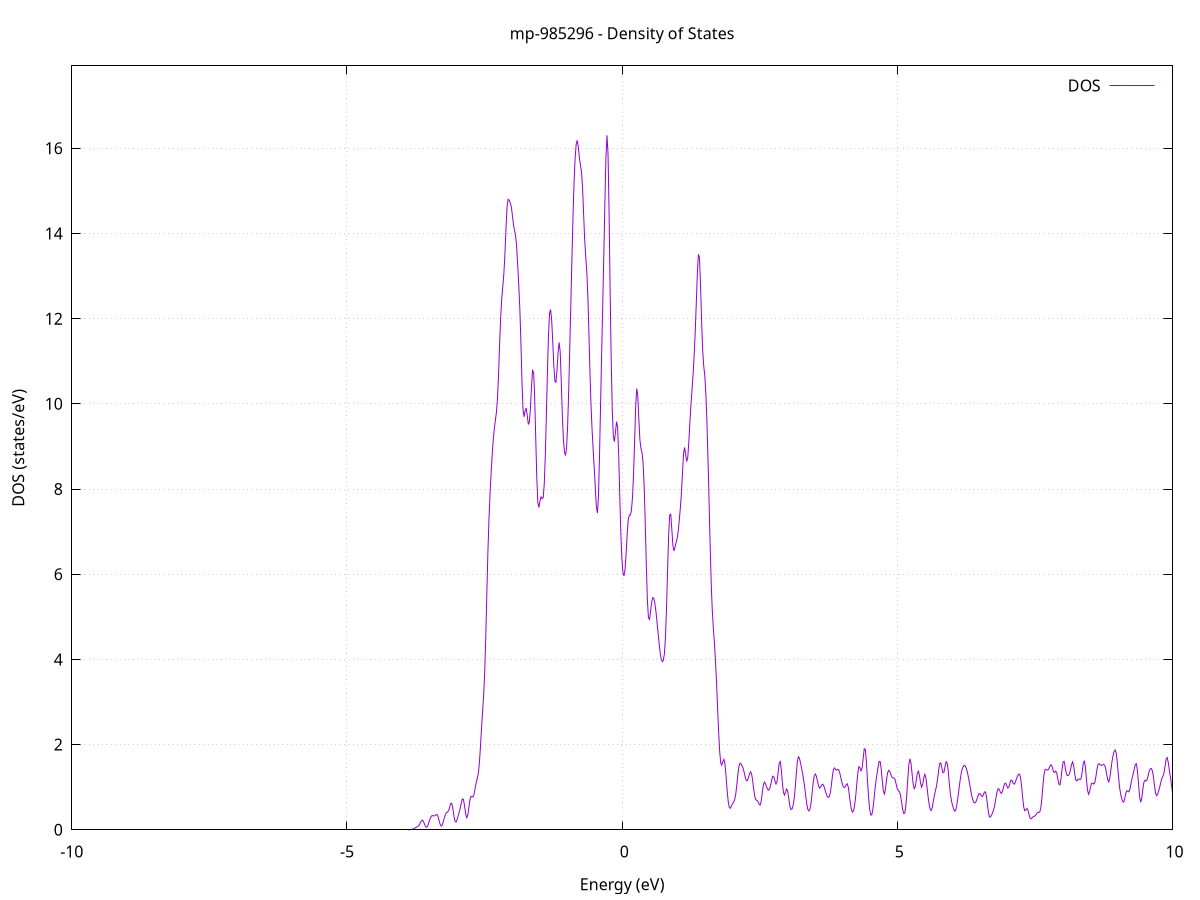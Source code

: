 set title 'mp-985296 - Density of States'
set xlabel 'Energy (eV)'
set ylabel 'DOS (states/eV)'
set grid
set xrange [-10:10]
set yrange [0:17.935]
set xzeroaxis lt -1
set terminal png size 800,600
set output 'mp-985296_dos_gnuplot.png'
plot '-' using 1:2 with lines title 'DOS'
-5.529800 0.000000
-5.510500 0.000000
-5.491200 0.000000
-5.471900 0.000000
-5.452600 0.000000
-5.433200 0.000000
-5.413900 0.000000
-5.394600 0.000000
-5.375300 0.000000
-5.356000 0.000000
-5.336600 0.000000
-5.317300 0.000000
-5.298000 0.000000
-5.278700 0.000000
-5.259400 0.000000
-5.240100 0.000000
-5.220700 0.000000
-5.201400 0.000000
-5.182100 0.000000
-5.162800 0.000000
-5.143500 0.000000
-5.124200 0.000000
-5.104800 0.000000
-5.085500 0.000000
-5.066200 0.000000
-5.046900 0.000000
-5.027600 0.000000
-5.008300 0.000000
-4.988900 0.000000
-4.969600 0.000000
-4.950300 0.000000
-4.931000 0.000000
-4.911700 0.000000
-4.892400 0.000000
-4.873000 0.000000
-4.853700 0.000000
-4.834400 0.000000
-4.815100 0.000000
-4.795800 0.000000
-4.776500 0.000000
-4.757100 0.000000
-4.737800 0.000000
-4.718500 0.000000
-4.699200 0.000000
-4.679900 0.000000
-4.660600 0.000000
-4.641200 0.000000
-4.621900 0.000000
-4.602600 0.000000
-4.583300 0.000000
-4.564000 0.000000
-4.544700 0.000000
-4.525300 0.000000
-4.506000 0.000000
-4.486700 0.000000
-4.467400 0.000000
-4.448100 0.000000
-4.428800 0.000000
-4.409400 0.000000
-4.390100 0.000000
-4.370800 0.000000
-4.351500 0.000000
-4.332200 0.000000
-4.312900 0.000000
-4.293500 0.000000
-4.274200 0.000000
-4.254900 0.000000
-4.235600 0.000000
-4.216300 0.000000
-4.197000 0.000000
-4.177600 0.000000
-4.158300 0.000000
-4.139000 0.000000
-4.119700 0.000000
-4.100400 0.000000
-4.081100 0.000000
-4.061700 0.000000
-4.042400 0.000000
-4.023100 0.000000
-4.003800 0.000000
-3.984500 0.000000
-3.965200 0.000000
-3.945800 0.000000
-3.926500 0.000000
-3.907200 0.000000
-3.887900 0.000100
-3.868600 0.000400
-3.849300 0.001500
-3.829900 0.004900
-3.810600 0.012100
-3.791300 0.023400
-3.772000 0.037100
-3.752700 0.051100
-3.733400 0.064300
-3.714000 0.077900
-3.694700 0.099400
-3.675400 0.139200
-3.656100 0.192500
-3.636800 0.228100
-3.617500 0.214600
-3.598100 0.156600
-3.578800 0.092000
-3.559500 0.058700
-3.540200 0.074000
-3.520900 0.134300
-3.501600 0.216400
-3.482200 0.287200
-3.462900 0.325400
-3.443600 0.332100
-3.424300 0.325100
-3.405000 0.328500
-3.385600 0.350100
-3.366300 0.359300
-3.347000 0.316100
-3.327700 0.223900
-3.308400 0.131600
-3.289100 0.087600
-3.269700 0.109600
-3.250400 0.185200
-3.231100 0.281100
-3.211800 0.359700
-3.192500 0.401000
-3.173200 0.416700
-3.153800 0.448200
-3.134500 0.527100
-3.115200 0.616500
-3.095900 0.624000
-3.076600 0.507000
-3.057300 0.331400
-3.037900 0.204700
-3.018600 0.180800
-2.999300 0.238400
-2.980000 0.325300
-2.960700 0.413900
-2.941400 0.515600
-2.922000 0.635900
-2.902700 0.726200
-2.883400 0.709900
-2.864100 0.568900
-2.844800 0.386000
-2.825500 0.284700
-2.806100 0.335300
-2.786800 0.507300
-2.767500 0.690700
-2.748200 0.782500
-2.728900 0.778800
-2.709600 0.770600
-2.690200 0.839700
-2.670900 0.976500
-2.651600 1.109700
-2.632300 1.206600
-2.613000 1.327600
-2.593700 1.569000
-2.574300 1.952600
-2.555000 2.388500
-2.535700 2.777300
-2.516400 3.157100
-2.497100 3.702200
-2.477800 4.531200
-2.458400 5.548700
-2.439100 6.524500
-2.419800 7.300900
-2.400500 7.882400
-2.381200 8.360500
-2.361900 8.790000
-2.342500 9.149300
-2.323200 9.413300
-2.303900 9.607100
-2.284600 9.799800
-2.265300 10.117800
-2.246000 10.670600
-2.226600 11.382800
-2.207300 12.027600
-2.188000 12.466000
-2.168700 12.752100
-2.149400 13.050800
-2.130100 13.513500
-2.110700 14.115400
-2.091400 14.611200
-2.072100 14.804300
-2.052800 14.783000
-2.033500 14.724500
-2.014200 14.630300
-1.994800 14.437500
-1.975500 14.216500
-1.956200 14.075800
-1.936900 13.958600
-1.917600 13.696800
-1.898300 13.266600
-1.878900 12.791900
-1.859600 12.253800
-1.840300 11.486700
-1.821000 10.562600
-1.801700 9.875600
-1.782400 9.696100
-1.763000 9.838500
-1.743700 9.900700
-1.724400 9.728000
-1.705100 9.525200
-1.685800 9.561000
-1.666500 9.902000
-1.647100 10.402000
-1.627800 10.782100
-1.608500 10.741200
-1.589200 10.152300
-1.569900 9.192100
-1.550600 8.247200
-1.531200 7.672000
-1.511900 7.565800
-1.492600 7.717200
-1.473300 7.817100
-1.454000 7.776000
-1.434600 7.794100
-1.415300 8.114500
-1.396000 8.796900
-1.376700 9.738900
-1.357400 10.761800
-1.338100 11.627600
-1.318700 12.128700
-1.299400 12.214400
-1.280100 11.954700
-1.260800 11.455200
-1.241500 10.898600
-1.222200 10.532400
-1.202800 10.507600
-1.183500 10.791000
-1.164200 11.202600
-1.144900 11.442400
-1.125600 11.217800
-1.106300 10.534200
-1.086900 9.742200
-1.067600 9.170900
-1.048300 8.870800
-1.029000 8.786900
-1.009700 8.966900
-0.990400 9.489000
-0.971000 10.315900
-0.951700 11.307300
-0.932400 12.341400
-0.913100 13.370900
-0.893800 14.348000
-0.874500 15.167900
-0.855100 15.748600
-0.835800 16.088600
-0.816500 16.188300
-0.797200 16.046300
-0.777900 15.790000
-0.758600 15.607300
-0.739200 15.457300
-0.719900 15.094200
-0.700600 14.475000
-0.681300 13.869500
-0.662000 13.468000
-0.642700 13.115100
-0.623300 12.533300
-0.604000 11.670700
-0.584700 10.738600
-0.565400 9.961900
-0.546100 9.386900
-0.526800 8.929900
-0.507400 8.496800
-0.488100 8.033000
-0.468800 7.597300
-0.449500 7.436400
-0.430200 7.831600
-0.410900 8.792600
-0.391500 10.012500
-0.372200 11.193700
-0.352900 12.302300
-0.333600 13.452300
-0.314300 14.670000
-0.295000 15.763900
-0.275600 16.304800
-0.256300 15.866000
-0.237000 14.460500
-0.217700 12.627300
-0.198400 10.986800
-0.179100 9.842700
-0.159700 9.231200
-0.140400 9.110500
-0.121100 9.337800
-0.101800 9.582200
-0.082500 9.456700
-0.063200 8.815800
-0.043800 7.872900
-0.024500 6.985900
-0.005200 6.370500
0.014100 6.044000
0.033400 5.960300
0.052700 6.109800
0.072100 6.478900
0.091400 6.942700
0.110700 7.280800
0.130000 7.386000
0.149300 7.390000
0.168600 7.495500
0.188000 7.802100
0.207300 8.350700
0.226600 9.133100
0.245900 9.935700
0.265200 10.358100
0.284500 10.177300
0.303900 9.624700
0.323200 9.149600
0.342500 8.947800
0.361800 8.852700
0.381100 8.604500
0.400500 8.055100
0.419800 7.200700
0.439100 6.216300
0.458400 5.403800
0.477700 4.979400
0.497000 4.938800
0.516400 5.123300
0.535700 5.338000
0.555000 5.449200
0.574300 5.434800
0.593600 5.326400
0.612900 5.139500
0.632300 4.896300
0.651600 4.640100
0.670900 4.393100
0.690200 4.166500
0.709500 4.005200
0.728800 3.946100
0.748200 3.976900
0.767500 4.126200
0.786800 4.512700
0.806100 5.203100
0.825400 6.082900
0.844700 6.903000
0.864100 7.395200
0.883400 7.407200
0.902700 7.051500
0.922000 6.673900
0.941300 6.547500
0.960600 6.634600
0.980000 6.745100
0.999300 6.837100
1.018600 7.006900
1.037900 7.267000
1.057200 7.549000
1.076500 7.890600
1.095900 8.365200
1.115200 8.821200
1.134500 8.976600
1.153800 8.815300
1.173100 8.645100
1.192400 8.743100
1.211800 9.112100
1.231100 9.571600
1.250400 9.978200
1.269700 10.328700
1.289000 10.695400
1.308300 11.134800
1.327700 11.683000
1.347000 12.356100
1.366300 13.055900
1.385600 13.509600
1.404900 13.432800
1.424200 12.805600
1.443600 11.945300
1.462900 11.258900
1.482200 10.896300
1.501500 10.658500
1.520800 10.257300
1.540100 9.591800
1.559500 8.727500
1.578800 7.744900
1.598100 6.732000
1.617400 5.834200
1.636700 5.178000
1.656000 4.750200
1.675400 4.405300
1.694700 3.998200
1.714000 3.481600
1.733300 2.893900
1.752600 2.313700
1.771900 1.841800
1.791300 1.569800
1.810600 1.518000
1.829900 1.599600
1.849200 1.652600
1.868500 1.542300
1.887800 1.265400
1.907200 0.936000
1.926500 0.672000
1.945800 0.528200
1.965100 0.503700
1.984400 0.552200
2.003700 0.608500
2.023100 0.645700
2.042400 0.697100
2.061700 0.814500
2.081000 1.017500
2.100300 1.267300
2.119600 1.472800
2.139000 1.561100
2.158300 1.550000
2.177600 1.506200
2.196900 1.447800
2.216200 1.353500
2.235500 1.239700
2.254900 1.160300
2.274200 1.152800
2.293500 1.215200
2.312800 1.307000
2.332100 1.360100
2.351500 1.315700
2.370800 1.163300
2.390100 0.955200
2.409400 0.783000
2.428700 0.705100
2.448000 0.691100
2.467400 0.665600
2.486700 0.606300
2.506000 0.578600
2.525300 0.663300
2.544600 0.853000
2.563900 1.040000
2.583300 1.120700
2.602600 1.089500
2.621900 1.013700
2.641200 0.951900
2.660500 0.928100
2.679800 0.958200
2.699200 1.052200
2.718500 1.177700
2.737800 1.258900
2.757100 1.241000
2.776400 1.147500
2.795700 1.076800
2.815100 1.139800
2.834400 1.350000
2.853700 1.566600
2.873000 1.603000
2.892300 1.406200
2.911600 1.102300
2.931000 0.873800
2.950300 0.815800
2.969600 0.887600
2.988900 0.957500
3.008200 0.908000
3.027500 0.738500
3.046900 0.560100
3.066200 0.473700
3.085500 0.487900
3.104800 0.566900
3.124100 0.713200
3.143400 0.960900
3.162800 1.289400
3.182100 1.581200
3.201400 1.714900
3.220700 1.685100
3.240000 1.577200
3.259300 1.452500
3.278700 1.318700
3.298000 1.168400
3.317300 0.990500
3.336600 0.785000
3.355900 0.593600
3.375200 0.473600
3.394600 0.442500
3.413900 0.493700
3.433200 0.638100
3.452500 0.868700
3.471800 1.110100
3.491100 1.268200
3.510500 1.309800
3.529800 1.255400
3.549100 1.142100
3.568400 1.027500
3.587700 0.975800
3.607000 1.002200
3.626400 1.055000
3.645700 1.069900
3.665000 1.027300
3.684300 0.948800
3.703600 0.862700
3.722900 0.792800
3.742300 0.757700
3.761600 0.771800
3.780900 0.856800
3.800200 1.029900
3.819500 1.250100
3.838800 1.413600
3.858200 1.453000
3.877500 1.416400
3.896800 1.398900
3.916100 1.418000
3.935400 1.409500
3.954700 1.332600
3.974100 1.217300
3.993400 1.108800
4.012700 1.027700
4.032000 0.989100
4.051300 1.006900
4.070600 1.060100
4.090000 1.080600
4.109300 0.999100
4.128600 0.816600
4.147900 0.611600
4.167200 0.465900
4.186500 0.412300
4.205900 0.451700
4.225200 0.580500
4.244500 0.796400
4.263800 1.077700
4.283100 1.345200
4.302500 1.482200
4.321800 1.454000
4.341100 1.384700
4.360400 1.450800
4.379700 1.681800
4.399000 1.900600
4.418400 1.890700
4.437700 1.604400
4.457000 1.178800
4.476300 0.782700
4.495600 0.503600
4.514900 0.357900
4.534300 0.344300
4.553600 0.460900
4.572900 0.679200
4.592200 0.927000
4.611500 1.136500
4.630800 1.307100
4.650200 1.473100
4.669500 1.603200
4.688800 1.600600
4.708100 1.420000
4.727400 1.137600
4.746700 0.902700
4.766100 0.839200
4.785400 0.964600
4.804700 1.177000
4.824000 1.341100
4.843300 1.396200
4.862600 1.365600
4.882000 1.297600
4.901300 1.237900
4.920600 1.217200
4.939900 1.216500
4.959200 1.175800
4.978500 1.074700
4.997900 0.971000
5.017200 0.923200
5.036500 0.901400
5.055800 0.823500
5.075100 0.667300
5.094400 0.496200
5.113800 0.386900
5.133100 0.387600
5.152400 0.530600
5.171700 0.823800
5.191000 1.205900
5.210300 1.535100
5.229700 1.666200
5.249000 1.560400
5.268300 1.312500
5.287600 1.074700
5.306900 0.963300
5.326200 1.013300
5.345600 1.174600
5.364900 1.334900
5.384200 1.376500
5.403500 1.265300
5.422800 1.091400
5.442100 1.000000
5.461500 1.066900
5.480800 1.220800
5.500100 1.301100
5.519400 1.215700
5.538700 1.012700
5.558000 0.789500
5.577400 0.602000
5.596700 0.479300
5.616000 0.452600
5.635300 0.530100
5.654600 0.670400
5.673900 0.809400
5.693300 0.919100
5.712600 1.030900
5.731900 1.193600
5.751200 1.400100
5.770500 1.558800
5.789800 1.571400
5.809200 1.453100
5.828500 1.339500
5.847800 1.354200
5.867100 1.484900
5.886400 1.599500
5.905700 1.570400
5.925100 1.374700
5.944400 1.095800
5.963700 0.847300
5.983000 0.684000
6.002300 0.578700
6.021600 0.491500
6.041000 0.436100
6.060300 0.456100
6.079600 0.565300
6.098900 0.737400
6.118200 0.935300
6.137500 1.130300
6.156900 1.296100
6.176200 1.412900
6.195500 1.481900
6.214800 1.512000
6.234100 1.499900
6.253500 1.442300
6.272800 1.349900
6.292100 1.234300
6.311400 1.098300
6.330700 0.950500
6.350000 0.812500
6.369400 0.707000
6.388700 0.646500
6.408000 0.630800
6.427300 0.655500
6.446600 0.717100
6.465900 0.796000
6.485300 0.850000
6.504600 0.847600
6.523900 0.805300
6.543200 0.780600
6.562500 0.817100
6.581800 0.884800
6.601200 0.889900
6.620500 0.768400
6.639800 0.561000
6.659100 0.377500
6.678400 0.295300
6.697700 0.307200
6.717100 0.359900
6.736400 0.420500
6.755700 0.497700
6.775000 0.614000
6.794300 0.764100
6.813600 0.901400
6.833000 0.968800
6.852300 0.948000
6.871600 0.883300
6.890900 0.853600
6.910200 0.902600
6.929500 1.001100
6.948900 1.081200
6.968200 1.092700
6.987500 1.037400
7.006800 0.979800
7.026100 0.998000
7.045400 1.091000
7.064800 1.167400
7.084100 1.157700
7.103400 1.097200
7.122700 1.069600
7.142000 1.107800
7.161300 1.180800
7.180700 1.249200
7.200000 1.297800
7.219300 1.307700
7.238600 1.229600
7.257900 1.029400
7.277200 0.758000
7.296600 0.535000
7.315900 0.445600
7.335200 0.467700
7.354500 0.500500
7.373800 0.461300
7.393100 0.360100
7.412500 0.274600
7.431800 0.257000
7.451100 0.285300
7.470400 0.308900
7.489700 0.316500
7.509000 0.334700
7.528400 0.373000
7.547700 0.405200
7.567000 0.409700
7.586300 0.415300
7.605600 0.498100
7.624900 0.714200
7.644300 1.018200
7.663600 1.278900
7.682900 1.405100
7.702200 1.419800
7.721500 1.401200
7.740800 1.405200
7.760200 1.450100
7.779500 1.511900
7.798800 1.526400
7.818100 1.456400
7.837400 1.365000
7.856700 1.345500
7.876100 1.376300
7.895400 1.343300
7.914700 1.211700
7.934000 1.076700
7.953300 1.053200
7.972600 1.182000
7.992000 1.406200
8.011300 1.589200
8.030600 1.607600
8.049900 1.475300
8.069200 1.329200
8.088500 1.269500
8.107900 1.278700
8.127200 1.317400
8.146500 1.403400
8.165800 1.531100
8.185100 1.594400
8.204500 1.499800
8.223800 1.308500
8.243100 1.169100
8.262400 1.145600
8.281700 1.181100
8.301000 1.194200
8.320400 1.176300
8.339700 1.205900
8.359000 1.352100
8.378300 1.548800
8.397600 1.624400
8.416900 1.479700
8.436300 1.191100
8.455600 0.932100
8.474900 0.833000
8.494200 0.897400
8.513500 1.021500
8.532800 1.094900
8.552200 1.091600
8.571500 1.072200
8.590800 1.119500
8.610100 1.261800
8.629400 1.435400
8.648700 1.541800
8.668100 1.553100
8.687400 1.524900
8.706700 1.512000
8.726000 1.521300
8.745300 1.534500
8.764600 1.522200
8.784000 1.449500
8.803300 1.312200
8.822600 1.171500
8.841900 1.125100
8.861200 1.220400
8.880500 1.407500
8.899900 1.596000
8.919200 1.738800
8.938500 1.835700
8.957800 1.873900
8.977100 1.804700
8.996400 1.595700
9.015800 1.301000
9.035100 1.036000
9.054400 0.863300
9.073700 0.751600
9.093000 0.668600
9.112300 0.649800
9.131700 0.730000
9.151000 0.853500
9.170300 0.917500
9.189600 0.900800
9.208900 0.890200
9.228200 0.963500
9.247600 1.096800
9.266900 1.218400
9.286200 1.315200
9.305500 1.426400
9.324800 1.537400
9.344100 1.549700
9.363500 1.383800
9.382800 1.078700
9.402100 0.780700
9.421400 0.646400
9.440700 0.729800
9.460000 0.938300
9.479400 1.111300
9.498700 1.163000
9.518000 1.145300
9.537300 1.166700
9.556600 1.262400
9.575900 1.370500
9.595300 1.430300
9.614600 1.438400
9.633900 1.388800
9.653200 1.248500
9.672500 1.039200
9.691800 0.863500
9.711200 0.800700
9.730500 0.835100
9.749800 0.912400
9.769100 1.010900
9.788400 1.121300
9.807700 1.208600
9.827100 1.261300
9.846400 1.342300
9.865700 1.501600
9.885000 1.662800
9.904300 1.694800
9.923600 1.575900
9.943000 1.398900
9.962300 1.231900
9.981600 1.058800
10.000900 0.858900
10.020200 0.681700
10.039500 0.612500
10.058900 0.684600
10.078200 0.847200
10.097500 1.026200
10.116800 1.202600
10.136100 1.399700
10.155500 1.588600
10.174800 1.668900
10.194100 1.573600
10.213400 1.349700
10.232700 1.112400
10.252000 0.948000
10.271400 0.866900
10.290700 0.823100
10.310000 0.777200
10.329300 0.745200
10.348600 0.773900
10.367900 0.885800
10.387300 1.061700
10.406600 1.246100
10.425900 1.362000
10.445200 1.361200
10.464500 1.271000
10.483800 1.171800
10.503200 1.113500
10.522500 1.068000
10.541800 0.979900
10.561100 0.853800
10.580400 0.773100
10.599700 0.838500
10.619100 1.088700
10.638400 1.456500
10.657700 1.780000
10.677000 1.878900
10.696300 1.687800
10.715600 1.336900
10.735000 1.048000
10.754300 0.935900
10.773600 0.943600
10.792900 0.945200
10.812200 0.876800
10.831500 0.787500
10.850900 0.779200
10.870200 0.892300
10.889500 1.063500
10.908800 1.204100
10.928100 1.305100
10.947400 1.454700
10.966800 1.749800
10.986100 2.171600
11.005400 2.544900
11.024700 2.660600
11.044000 2.455500
11.063300 2.056000
11.082700 1.673900
11.102000 1.473900
11.121300 1.493900
11.140600 1.659700
11.159900 1.865000
11.179200 2.012200
11.198600 2.003800
11.217900 1.782200
11.237200 1.417200
11.256500 1.092400
11.275800 0.960800
11.295100 1.028600
11.314500 1.189500
11.333800 1.346300
11.353100 1.484700
11.372400 1.637500
11.391700 1.806200
11.411000 1.947800
11.430400 2.016900
11.449700 1.998900
11.469000 1.928200
11.488300 1.892900
11.507600 1.974500
11.526900 2.151800
11.546300 2.298100
11.565600 2.297800
11.584900 2.149200
11.604200 1.945600
11.623500 1.765200
11.642800 1.597600
11.662200 1.392500
11.681500 1.160400
11.700800 0.994400
11.720100 0.994900
11.739400 1.185500
11.758700 1.504300
11.778100 1.859600
11.797400 2.174000
11.816700 2.384200
11.836000 2.450000
11.855300 2.381200
11.874600 2.229100
11.894000 2.043500
11.913300 1.841800
11.932600 1.616700
11.951900 1.391900
11.971200 1.255100
11.990500 1.279000
12.009900 1.424000
12.029200 1.570200
12.048500 1.636900
12.067800 1.638200
12.087100 1.635100
12.106500 1.673500
12.125800 1.762000
12.145100 1.866800
12.164400 1.924400
12.183700 1.891000
12.203000 1.777000
12.222400 1.620200
12.241700 1.448900
12.261000 1.298800
12.280300 1.238600
12.299600 1.308000
12.318900 1.432700
12.338300 1.471100
12.357600 1.355400
12.376900 1.146700
12.396200 0.975500
12.415500 0.967800
12.434800 1.168100
12.454200 1.472400
12.473500 1.685400
12.492800 1.707800
12.512100 1.623300
12.531400 1.571500
12.550700 1.606700
12.570100 1.715000
12.589400 1.888400
12.608700 2.125100
12.628000 2.384900
12.647300 2.573000
12.666600 2.575600
12.686000 2.340200
12.705300 1.946200
12.724600 1.597200
12.743900 1.511000
12.763200 1.763900
12.782500 2.209300
12.801900 2.575000
12.821200 2.668400
12.840500 2.486800
12.859800 2.153000
12.879100 1.797900
12.898400 1.507400
12.917800 1.315400
12.937100 1.194800
12.956400 1.086600
12.975700 0.979300
12.995000 0.943000
13.014300 1.053100
13.033700 1.299500
13.053000 1.594100
13.072300 1.839500
13.091600 1.968700
13.110900 1.970300
13.130200 1.930000
13.149600 2.013000
13.168900 2.315300
13.188200 2.710700
13.207500 2.925200
13.226800 2.811100
13.246100 2.493800
13.265500 2.209300
13.284800 2.074800
13.304100 2.074300
13.323400 2.159400
13.342700 2.258300
13.362000 2.264800
13.381400 2.135400
13.400700 1.952600
13.420000 1.811400
13.439300 1.710000
13.458600 1.612100
13.477900 1.531200
13.497300 1.501800
13.516600 1.539100
13.535900 1.653300
13.555200 1.838300
13.574500 2.026100
13.593800 2.101700
13.613200 2.001700
13.632500 1.789500
13.651800 1.613900
13.671100 1.570000
13.690400 1.600700
13.709700 1.570200
13.729100 1.432100
13.748400 1.273200
13.767700 1.207400
13.787000 1.278900
13.806300 1.450600
13.825600 1.640900
13.845000 1.785800
13.864300 1.888900
13.883600 1.991500
13.902900 2.094200
13.922200 2.153900
13.941500 2.150700
13.960900 2.096300
13.980200 1.981900
13.999500 1.804700
14.018800 1.657500
14.038100 1.687300
14.057500 1.902100
14.076800 2.098200
14.096100 2.061100
14.115400 1.790000
14.134700 1.471800
14.154000 1.305600
14.173400 1.393300
14.192700 1.700800
14.212000 2.046000
14.231300 2.191700
14.250600 2.046200
14.269900 1.760200
14.289300 1.581200
14.308600 1.632100
14.327900 1.857000
14.347200 2.135900
14.366500 2.391900
14.385800 2.572800
14.405200 2.599600
14.424500 2.439000
14.443800 2.209500
14.463100 2.106400
14.482400 2.225800
14.501700 2.503600
14.521100 2.787500
14.540400 2.950100
14.559700 2.959000
14.579000 2.845000
14.598300 2.642600
14.617600 2.402000
14.637000 2.210200
14.656300 2.144900
14.675600 2.215400
14.694900 2.339200
14.714200 2.368000
14.733500 2.189700
14.752900 1.836500
14.772200 1.467500
14.791500 1.249700
14.810800 1.265800
14.830100 1.482300
14.849400 1.766000
14.868800 1.989700
14.888100 2.155700
14.907400 2.359500
14.926700 2.629600
14.946000 2.877000
14.965300 2.994600
14.984700 2.943900
15.004000 2.764200
15.023300 2.545000
15.042600 2.373300
15.061900 2.288800
15.081200 2.284300
15.100600 2.319700
15.119900 2.344800
15.139200 2.351800
15.158500 2.368000
15.177800 2.378100
15.197100 2.338200
15.216500 2.270000
15.235800 2.252400
15.255100 2.330000
15.274400 2.453300
15.293700 2.481100
15.313000 2.288800
15.332400 1.925500
15.351700 1.590400
15.371000 1.427700
15.390300 1.414000
15.409600 1.445000
15.428900 1.456300
15.448300 1.443700
15.467600 1.420100
15.486900 1.391700
15.506200 1.362200
15.525500 1.336200
15.544800 1.311300
15.564200 1.286100
15.583500 1.286900
15.602800 1.367900
15.622100 1.572700
15.641400 1.890300
15.660700 2.230200
15.680100 2.454100
15.699400 2.481500
15.718700 2.371500
15.738000 2.283300
15.757300 2.356300
15.776600 2.613500
15.796000 2.935100
15.815300 3.116200
15.834600 3.017100
15.853900 2.695800
15.873200 2.337200
15.892500 2.055200
15.911900 1.865100
15.931200 1.819100
15.950500 1.989500
15.969800 2.290000
15.989100 2.476400
16.008500 2.401300
16.027800 2.173500
16.047100 2.006500
16.066400 1.987700
16.085700 2.048800
16.105000 2.102300
16.124400 2.149500
16.143700 2.264200
16.163000 2.477800
16.182300 2.691800
16.201600 2.736500
16.220900 2.528900
16.240300 2.148500
16.259600 1.762300
16.278900 1.514100
16.298200 1.482200
16.317500 1.683300
16.336800 2.069100
16.356200 2.505600
16.375500 2.803900
16.394800 2.844300
16.414100 2.672700
16.433400 2.426100
16.452700 2.187400
16.472100 1.976600
16.491400 1.840400
16.510700 1.822800
16.530000 1.857600
16.549300 1.832300
16.568600 1.760600
16.588000 1.760700
16.607300 1.867700
16.626600 1.976200
16.645900 1.966900
16.665200 1.819400
16.684500 1.594400
16.703900 1.355900
16.723200 1.153200
16.742500 1.054000
16.761800 1.137400
16.781100 1.426100
16.800400 1.830200
16.819800 2.183700
16.839100 2.379700
16.858400 2.460800
16.877700 2.534200
16.897000 2.611100
16.916300 2.576600
16.935700 2.327100
16.955000 1.923500
16.974300 1.571700
16.993600 1.426900
17.012900 1.456500
17.032200 1.518900
17.051600 1.509300
17.070900 1.409300
17.090200 1.277100
17.109500 1.222600
17.128800 1.334900
17.148100 1.601100
17.167500 1.931100
17.186800 2.261300
17.206100 2.573000
17.225400 2.809600
17.244700 2.885100
17.264000 2.776600
17.283400 2.518200
17.302700 2.156600
17.322000 1.803400
17.341300 1.632100
17.360600 1.717400
17.379900 1.959500
17.399300 2.211500
17.418600 2.403200
17.437900 2.522500
17.457200 2.555100
17.476500 2.482900
17.495800 2.339400
17.515200 2.234700
17.534500 2.251300
17.553800 2.323500
17.573100 2.296400
17.592400 2.106400
17.611700 1.857800
17.631100 1.724100
17.650400 1.783700
17.669700 1.943500
17.689000 2.037500
17.708300 1.994000
17.727600 1.884800
17.747000 1.814700
17.766300 1.794400
17.785600 1.729000
17.804900 1.526300
17.824200 1.220500
17.843500 0.980400
17.862900 0.968500
17.882200 1.190400
17.901500 1.478900
17.920800 1.625100
17.940100 1.551400
17.959500 1.383700
17.978800 1.340100
17.998100 1.517200
18.017400 1.783200
18.036700 1.908200
18.056000 1.819600
18.075400 1.683200
18.094700 1.689500
18.114000 1.819300
18.133300 1.895400
18.152600 1.809400
18.171900 1.615000
18.191300 1.435300
18.210600 1.344300
18.229900 1.323300
18.249200 1.300400
18.268500 1.237000
18.287800 1.172300
18.307200 1.199800
18.326500 1.423900
18.345800 1.896500
18.365100 2.535300
18.384400 3.125400
18.403700 3.453600
18.423100 3.447900
18.442400 3.179300
18.461700 2.767200
18.481000 2.322400
18.500300 1.944200
18.519600 1.701100
18.539000 1.602300
18.558300 1.601700
18.577600 1.617700
18.596900 1.568000
18.616200 1.452700
18.635500 1.399700
18.654900 1.548200
18.674200 1.875300
18.693500 2.204500
18.712800 2.376900
18.732100 2.355700
18.751400 2.201400
18.770800 2.020500
18.790100 1.908100
18.809400 1.877500
18.828700 1.860800
18.848000 1.802000
18.867300 1.717600
18.886700 1.650800
18.906000 1.617500
18.925300 1.614900
18.944600 1.635900
18.963900 1.655900
18.983200 1.634100
19.002600 1.561600
19.021900 1.503800
19.041200 1.548300
19.060500 1.697200
19.079800 1.859500
19.099100 1.953500
19.118500 1.972500
19.137800 1.957700
19.157100 1.957700
19.176400 2.002500
19.195700 2.068200
19.215000 2.094900
19.234400 2.077100
19.253700 2.085800
19.273000 2.149300
19.292300 2.167200
19.311600 2.016200
19.330900 1.718500
19.350300 1.447000
19.369600 1.366200
19.388900 1.496200
19.408200 1.719300
19.427500 1.889900
19.446800 1.936600
19.466200 1.870100
19.485500 1.726200
19.504800 1.548300
19.524100 1.415800
19.543400 1.418500
19.562700 1.554500
19.582100 1.701800
19.601400 1.743600
19.620700 1.685000
19.640000 1.596800
19.659300 1.502200
19.678600 1.392200
19.698000 1.309500
19.717300 1.330200
19.736600 1.471500
19.755900 1.676200
19.775200 1.881400
19.794600 2.049600
19.813900 2.131100
19.833200 2.066800
19.852500 1.873200
19.871800 1.675500
19.891100 1.600300
19.910500 1.657100
19.929800 1.755100
19.949100 1.802100
19.968400 1.761100
19.987700 1.662400
20.007000 1.585000
20.026400 1.575400
20.045700 1.586900
20.065000 1.562200
20.084300 1.537300
20.103600 1.595400
20.122900 1.769800
20.142300 2.046500
20.161600 2.380900
20.180900 2.659700
20.200200 2.724400
20.219500 2.496300
20.238800 2.049100
20.258200 1.550000
20.277500 1.157000
20.296800 0.957400
20.316100 0.952700
20.335400 1.078400
20.354700 1.260600
20.374100 1.469000
20.393400 1.708600
20.412700 1.962200
20.432000 2.152100
20.451300 2.181500
20.470600 2.040900
20.490000 1.859600
20.509300 1.808800
20.528600 1.937200
20.547900 2.133700
20.567200 2.284000
20.586500 2.409500
20.605900 2.588100
20.625200 2.795300
20.644500 2.917300
20.663800 2.898100
20.683100 2.807100
20.702400 2.755400
20.721800 2.790100
20.741100 2.888000
20.760400 3.014800
20.779700 3.161800
20.799000 3.324200
20.818300 3.453200
20.837700 3.467100
20.857000 3.343000
20.876300 3.156900
20.895600 3.009000
20.914900 2.967100
20.934200 3.077600
20.953600 3.333300
20.972900 3.640100
20.992200 3.899200
21.011500 4.090300
21.030800 4.223500
21.050100 4.266800
21.069500 4.178700
21.088800 3.989300
21.108100 3.817100
21.127400 3.788900
21.146700 3.938400
21.166000 4.189100
21.185400 4.415900
21.204700 4.500400
21.224000 4.371300
21.243300 4.068600
21.262600 3.764400
21.281900 3.637500
21.301300 3.681800
21.320600 3.690000
21.339900 3.476300
21.359200 3.084800
21.378500 2.742100
21.397800 2.608200
21.417200 2.603300
21.436500 2.521600
21.455800 2.308300
21.475100 2.142800
21.494400 2.219000
21.513700 2.522500
21.533100 2.874300
21.552400 3.138700
21.571700 3.330200
21.591000 3.522100
21.610300 3.695500
21.629600 3.737700
21.649000 3.605800
21.668300 3.406000
21.687600 3.259200
21.706900 3.166400
21.726200 3.066500
21.745600 2.940900
21.764900 2.807200
21.784200 2.689500
21.803500 2.638400
21.822800 2.714900
21.842100 2.906800
21.861500 3.078700
21.880800 3.050200
21.900100 2.773500
21.919400 2.435500
21.938700 2.329600
21.958000 2.583200
21.977400 3.018600
21.996700 3.323000
22.016000 3.362600
22.035300 3.276500
22.054600 3.256000
22.073900 3.323100
22.093300 3.374000
22.112600 3.369800
22.131900 3.400500
22.151200 3.551400
22.170500 3.779000
22.189800 3.974300
22.209200 4.102300
22.228500 4.198600
22.247800 4.241200
22.267100 4.127600
22.286400 3.839500
22.305700 3.531800
22.325100 3.351300
22.344400 3.251400
22.363700 3.092600
22.383000 2.853700
22.402300 2.634000
22.421600 2.486400
22.441000 2.370100
22.460300 2.277900
22.479600 2.289500
22.498900 2.425800
22.518200 2.540600
22.537500 2.457600
22.556900 2.180100
22.576200 1.886600
22.595500 1.739500
22.614800 1.769400
22.634100 1.916100
22.653400 2.084400
22.672800 2.166000
22.692100 2.102200
22.711400 1.952800
22.730700 1.865900
22.750000 1.963400
22.769300 2.260600
22.788700 2.669000
22.808000 3.053300
22.827300 3.311900
22.846600 3.425300
22.865900 3.418300
22.885200 3.320700
22.904600 3.194200
22.923900 3.114200
22.943200 3.097400
22.962500 3.112300
22.981800 3.117500
23.001100 3.034300
23.020500 2.780800
23.039800 2.393400
23.059100 2.033600
23.078400 1.834200
23.097700 1.778400
23.117000 1.744100
23.136400 1.666500
23.155700 1.636200
23.175000 1.789100
23.194300 2.118000
23.213600 2.457900
23.232900 2.654600
23.252300 2.698700
23.271600 2.669300
23.290900 2.596200
23.310200 2.466100
23.329500 2.336100
23.348800 2.315300
23.368200 2.436600
23.387500 2.639700
23.406800 2.841100
23.426100 2.956400
23.445400 2.925300
23.464700 2.781300
23.484100 2.648700
23.503400 2.634200
23.522700 2.744300
23.542000 2.902000
23.561300 3.023200
23.580600 3.084000
23.600000 3.115800
23.619300 3.132700
23.638600 3.076200
23.657900 2.847000
23.677200 2.405000
23.696600 1.842100
23.715900 1.345400
23.735200 1.076600
23.754500 1.080900
23.773800 1.280800
23.793100 1.521900
23.812500 1.649100
23.831800 1.598800
23.851100 1.428700
23.870400 1.246800
23.889700 1.142300
23.909000 1.169100
23.928400 1.336900
23.947700 1.614400
23.967000 1.941700
23.986300 2.216800
24.005600 2.331600
24.024900 2.277800
24.044300 2.150000
24.063600 2.013600
24.082900 1.862200
24.102200 1.707300
24.121500 1.599400
24.140800 1.553400
24.160200 1.538100
24.179500 1.528500
24.198800 1.496500
24.218100 1.392200
24.237400 1.218600
24.256700 1.106600
24.276100 1.232200
24.295400 1.646900
24.314700 2.229800
24.334000 2.792500
24.353300 3.177800
24.372600 3.272200
24.392000 3.025400
24.411300 2.512000
24.430600 1.917300
24.449900 1.415600
24.469200 1.081700
24.488500 0.909700
24.507900 0.861600
24.527200 0.892700
24.546500 0.961000
24.565800 1.034000
24.585100 1.108900
24.604400 1.229400
24.623800 1.441900
24.643100 1.713900
24.662400 1.931500
24.681700 2.005400
24.701000 1.947700
24.720300 1.824100
24.739700 1.689100
24.759000 1.589900
24.778300 1.568700
24.797600 1.630500
24.816900 1.739100
24.836200 1.856500
24.855600 1.971900
24.874900 2.095800
24.894200 2.244800
24.913500 2.431900
24.932800 2.635700
24.952100 2.767500
24.971500 2.714700
24.990800 2.461900
25.010100 2.153600
25.029400 1.995500
25.048700 2.086700
25.068000 2.392300
25.087400 2.895900
25.106700 3.732000
25.126000 5.178700
25.145300 7.663900
25.164600 11.861100
25.183900 18.592100
25.203300 28.058100
25.222600 38.435500
25.241900 45.469500
25.261200 45.027100
25.280500 36.913400
25.299800 25.328800
25.319200 15.194300
25.338500 8.751300
25.357800 5.478700
25.377100 3.921400
25.396400 3.032300
25.415700 2.413600
25.435100 2.019300
25.454400 1.858100
25.473700 1.867000
25.493000 1.917500
25.512300 1.891200
25.531600 1.759200
25.551000 1.585300
25.570300 1.457000
25.589600 1.426600
25.608900 1.492400
25.628200 1.611000
25.647600 1.722500
25.666900 1.774100
25.686200 1.742000
25.705500 1.644700
25.724800 1.522300
25.744100 1.406400
25.763500 1.317900
25.782800 1.276300
25.802100 1.307700
25.821400 1.437900
25.840700 1.639300
25.860000 1.790800
25.879400 1.764500
25.898700 1.573400
25.918000 1.373400
25.937300 1.293600
25.956600 1.314300
25.975900 1.336500
25.995300 1.313800
26.014600 1.273700
26.033900 1.260800
26.053200 1.318200
26.072500 1.488600
26.091800 1.761400
26.111200 2.029600
26.130500 2.174600
26.149800 2.192300
26.169100 2.178900
26.188400 2.202700
26.207700 2.235800
26.227100 2.217700
26.246400 2.146200
26.265700 2.084400
26.285000 2.101500
26.304300 2.217100
26.323600 2.381200
26.343000 2.526200
26.362300 2.658000
26.381600 2.862500
26.400900 3.185900
26.420200 3.511100
26.439500 3.596300
26.458900 3.301000
26.478200 2.768800
26.497500 2.323000
26.516800 2.169600
26.536100 2.255300
26.555400 2.420500
26.574800 2.593600
26.594100 2.777500
26.613400 2.958600
26.632700 3.125000
26.652000 3.277200
26.671300 3.358900
26.690700 3.283300
26.710000 3.068800
26.729300 2.843900
26.748600 2.709600
26.767900 2.681800
26.787200 2.734100
26.806600 2.803700
26.825900 2.809100
26.845200 2.754200
26.864500 2.756500
26.883800 2.887200
26.903100 3.060100
26.922500 3.164600
26.941800 3.219600
26.961100 3.296900
26.980400 3.380400
26.999700 3.398600
27.019000 3.334400
27.038400 3.223200
27.057700 3.096300
27.077000 2.976700
27.096300 2.904900
27.115600 2.946900
27.134900 3.153700
27.154300 3.491100
27.173600 3.815100
27.192900 3.962500
27.212200 3.901800
27.231500 3.763600
27.250800 3.681300
27.270200 3.649800
27.289500 3.591500
27.308800 3.497100
27.328100 3.433900
27.347400 3.448500
27.366700 3.514700
27.386100 3.571100
27.405400 3.571900
27.424700 3.482200
27.444000 3.280900
27.463300 3.021900
27.482600 2.837400
27.502000 2.814300
27.521300 2.896400
27.540600 2.953700
27.559900 2.909700
27.579200 2.780000
27.598600 2.639500
27.617900 2.556900
27.637200 2.515000
27.656500 2.418100
27.675800 2.201700
27.695100 1.907400
27.714500 1.649000
27.733800 1.543000
27.753100 1.647900
27.772400 1.896100
27.791700 2.093900
27.811000 2.079000
27.830400 1.889900
27.849700 1.718700
27.869000 1.692900
27.888300 1.765900
27.907600 1.832000
27.926900 1.874600
27.946300 1.959800
27.965600 2.135400
27.984900 2.372400
28.004200 2.571400
28.023500 2.612400
28.042800 2.453500
28.062200 2.195900
28.081500 2.000800
28.100800 1.921800
28.120100 1.882100
28.139400 1.825100
28.158700 1.785800
28.178100 1.794700
28.197400 1.830600
28.216700 1.880100
28.236000 1.941900
28.255300 1.986900
28.274600 2.004800
28.294000 2.058600
28.313300 2.205900
28.332600 2.372800
28.351900 2.371400
28.371200 2.092400
28.390500 1.652100
28.409900 1.287100
28.429200 1.131300
28.448500 1.143600
28.467800 1.217000
28.487100 1.313000
28.506400 1.479400
28.525800 1.764500
28.545100 2.137200
28.564400 2.475300
28.583700 2.629200
28.603000 2.535200
28.622300 2.264200
28.641700 1.939500
28.661000 1.628600
28.680300 1.337400
28.699600 1.087900
28.718900 0.961700
28.738200 1.041000
28.757600 1.308100
28.776900 1.625200
28.796200 1.821700
28.815500 1.813800
28.834800 1.657000
28.854100 1.483600
28.873500 1.384300
28.892800 1.346700
28.912100 1.286900
28.931400 1.145200
28.950700 0.963200
28.970000 0.852200
28.989400 0.879400
29.008700 1.010100
29.028000 1.165700
29.047300 1.305100
29.066600 1.425100
29.085900 1.505400
29.105300 1.509900
29.124600 1.441700
29.143900 1.343800
29.163200 1.248900
29.182500 1.158300
29.201800 1.054700
29.221200 0.912800
29.240500 0.720900
29.259800 0.517600
29.279100 0.387100
29.298400 0.395700
29.317700 0.531500
29.337100 0.707900
29.356400 0.825300
29.375700 0.837200
29.395000 0.774200
29.414300 0.707600
29.433600 0.687100
29.453000 0.713300
29.472300 0.756000
29.491600 0.784300
29.510900 0.784100
29.530200 0.758900
29.549600 0.720000
29.568900 0.686500
29.588200 0.681500
29.607500 0.700900
29.626800 0.704900
29.646100 0.666900
29.665500 0.599800
29.684800 0.525500
29.704100 0.452300
29.723400 0.384100
29.742700 0.322100
29.762000 0.260500
29.781400 0.192300
29.800700 0.121800
29.820000 0.063000
29.839300 0.025700
29.858600 0.008100
29.877900 0.002000
29.897300 0.000800
29.916600 0.002500
29.935900 0.009200
29.955200 0.026100
29.974500 0.055200
29.993800 0.087300
30.013200 0.103100
30.032500 0.091100
30.051800 0.060100
30.071100 0.029700
30.090400 0.010900
30.109700 0.003100
30.129100 0.001000
30.148400 0.002100
30.167700 0.007900
30.187000 0.023300
30.206300 0.051100
30.225600 0.083800
30.245000 0.102600
30.264300 0.094000
30.283600 0.064300
30.302900 0.032900
30.322200 0.012600
30.341500 0.004000
30.360900 0.002400
30.380200 0.005400
30.399500 0.012900
30.418800 0.025600
30.438100 0.043700
30.457400 0.067600
30.476800 0.093600
30.496100 0.109600
30.515400 0.102300
30.534700 0.073600
30.554000 0.040100
30.573300 0.016400
30.592700 0.005000
30.612000 0.001100
30.631300 0.000200
30.650600 0.000000
30.669900 0.000000
30.689200 0.000000
30.708600 0.000000
30.727900 0.000000
30.747200 0.000000
30.766500 0.000000
30.785800 0.000000
30.805100 0.000000
30.824500 0.000000
30.843800 0.000000
30.863100 0.000000
30.882400 0.000000
30.901700 0.000000
30.921000 0.000000
30.940400 0.000000
30.959700 0.000000
30.979000 0.000000
30.998300 0.000000
31.017600 0.000000
31.036900 0.000000
31.056300 0.000200
31.075600 0.001200
31.094900 0.004400
31.114200 0.012600
31.133500 0.027000
31.152800 0.043100
31.172200 0.051500
31.191500 0.046000
31.210800 0.030700
31.230100 0.015300
31.249400 0.006000
31.268700 0.002800
31.288100 0.004300
31.307400 0.009800
31.326700 0.017900
31.346000 0.024500
31.365300 0.025200
31.384600 0.019300
31.404000 0.011100
31.423300 0.004700
31.442600 0.001500
31.461900 0.000400
31.481200 0.000100
31.500600 0.000000
31.519900 0.000000
31.539200 0.000000
31.558500 0.000000
31.577800 0.000000
31.597100 0.000000
31.616500 0.000000
31.635800 0.000000
31.655100 0.000000
31.674400 0.000000
31.693700 0.000000
31.713000 0.000000
31.732400 0.000000
31.751700 0.000000
31.771000 0.000000
31.790300 0.000000
31.809600 0.000000
31.828900 0.000000
31.848300 0.000000
31.867600 0.000000
31.886900 0.000000
31.906200 0.000000
31.925500 0.000000
31.944800 0.000000
31.964200 0.000000
31.983500 0.000000
32.002800 0.000000
32.022100 0.000000
32.041400 0.000000
32.060700 0.000000
32.080100 0.000000
32.099400 0.000000
32.118700 0.000000
32.138000 0.000000
32.157300 0.000000
32.176600 0.000000
32.196000 0.000000
32.215300 0.000000
32.234600 0.000000
32.253900 0.000000
32.273200 0.000000
32.292500 0.000000
32.311900 0.000000
32.331200 0.000000
32.350500 0.000000
32.369800 0.000000
32.389100 0.000000
32.408400 0.000000
32.427800 0.000000
32.447100 0.000000
32.466400 0.000000
32.485700 0.000000
32.505000 0.000000
32.524300 0.000000
32.543700 0.000000
32.563000 0.000000
32.582300 0.000000
32.601600 0.000000
32.620900 0.000000
32.640200 0.000000
32.659600 0.000000
32.678900 0.000000
32.698200 0.000000
32.717500 0.000000
32.736800 0.000000
32.756100 0.000000
32.775500 0.000000
32.794800 0.000000
32.814100 0.000000
32.833400 0.000000
32.852700 0.000000
32.872000 0.000000
32.891400 0.000000
32.910700 0.000000
32.930000 0.000000
32.949300 0.000000
32.968600 0.000000
32.987900 0.000000
33.007300 0.000000
33.026600 0.000000
33.045900 0.000000
33.065200 0.000000
33.084500 0.000000
33.103800 0.000000
e
